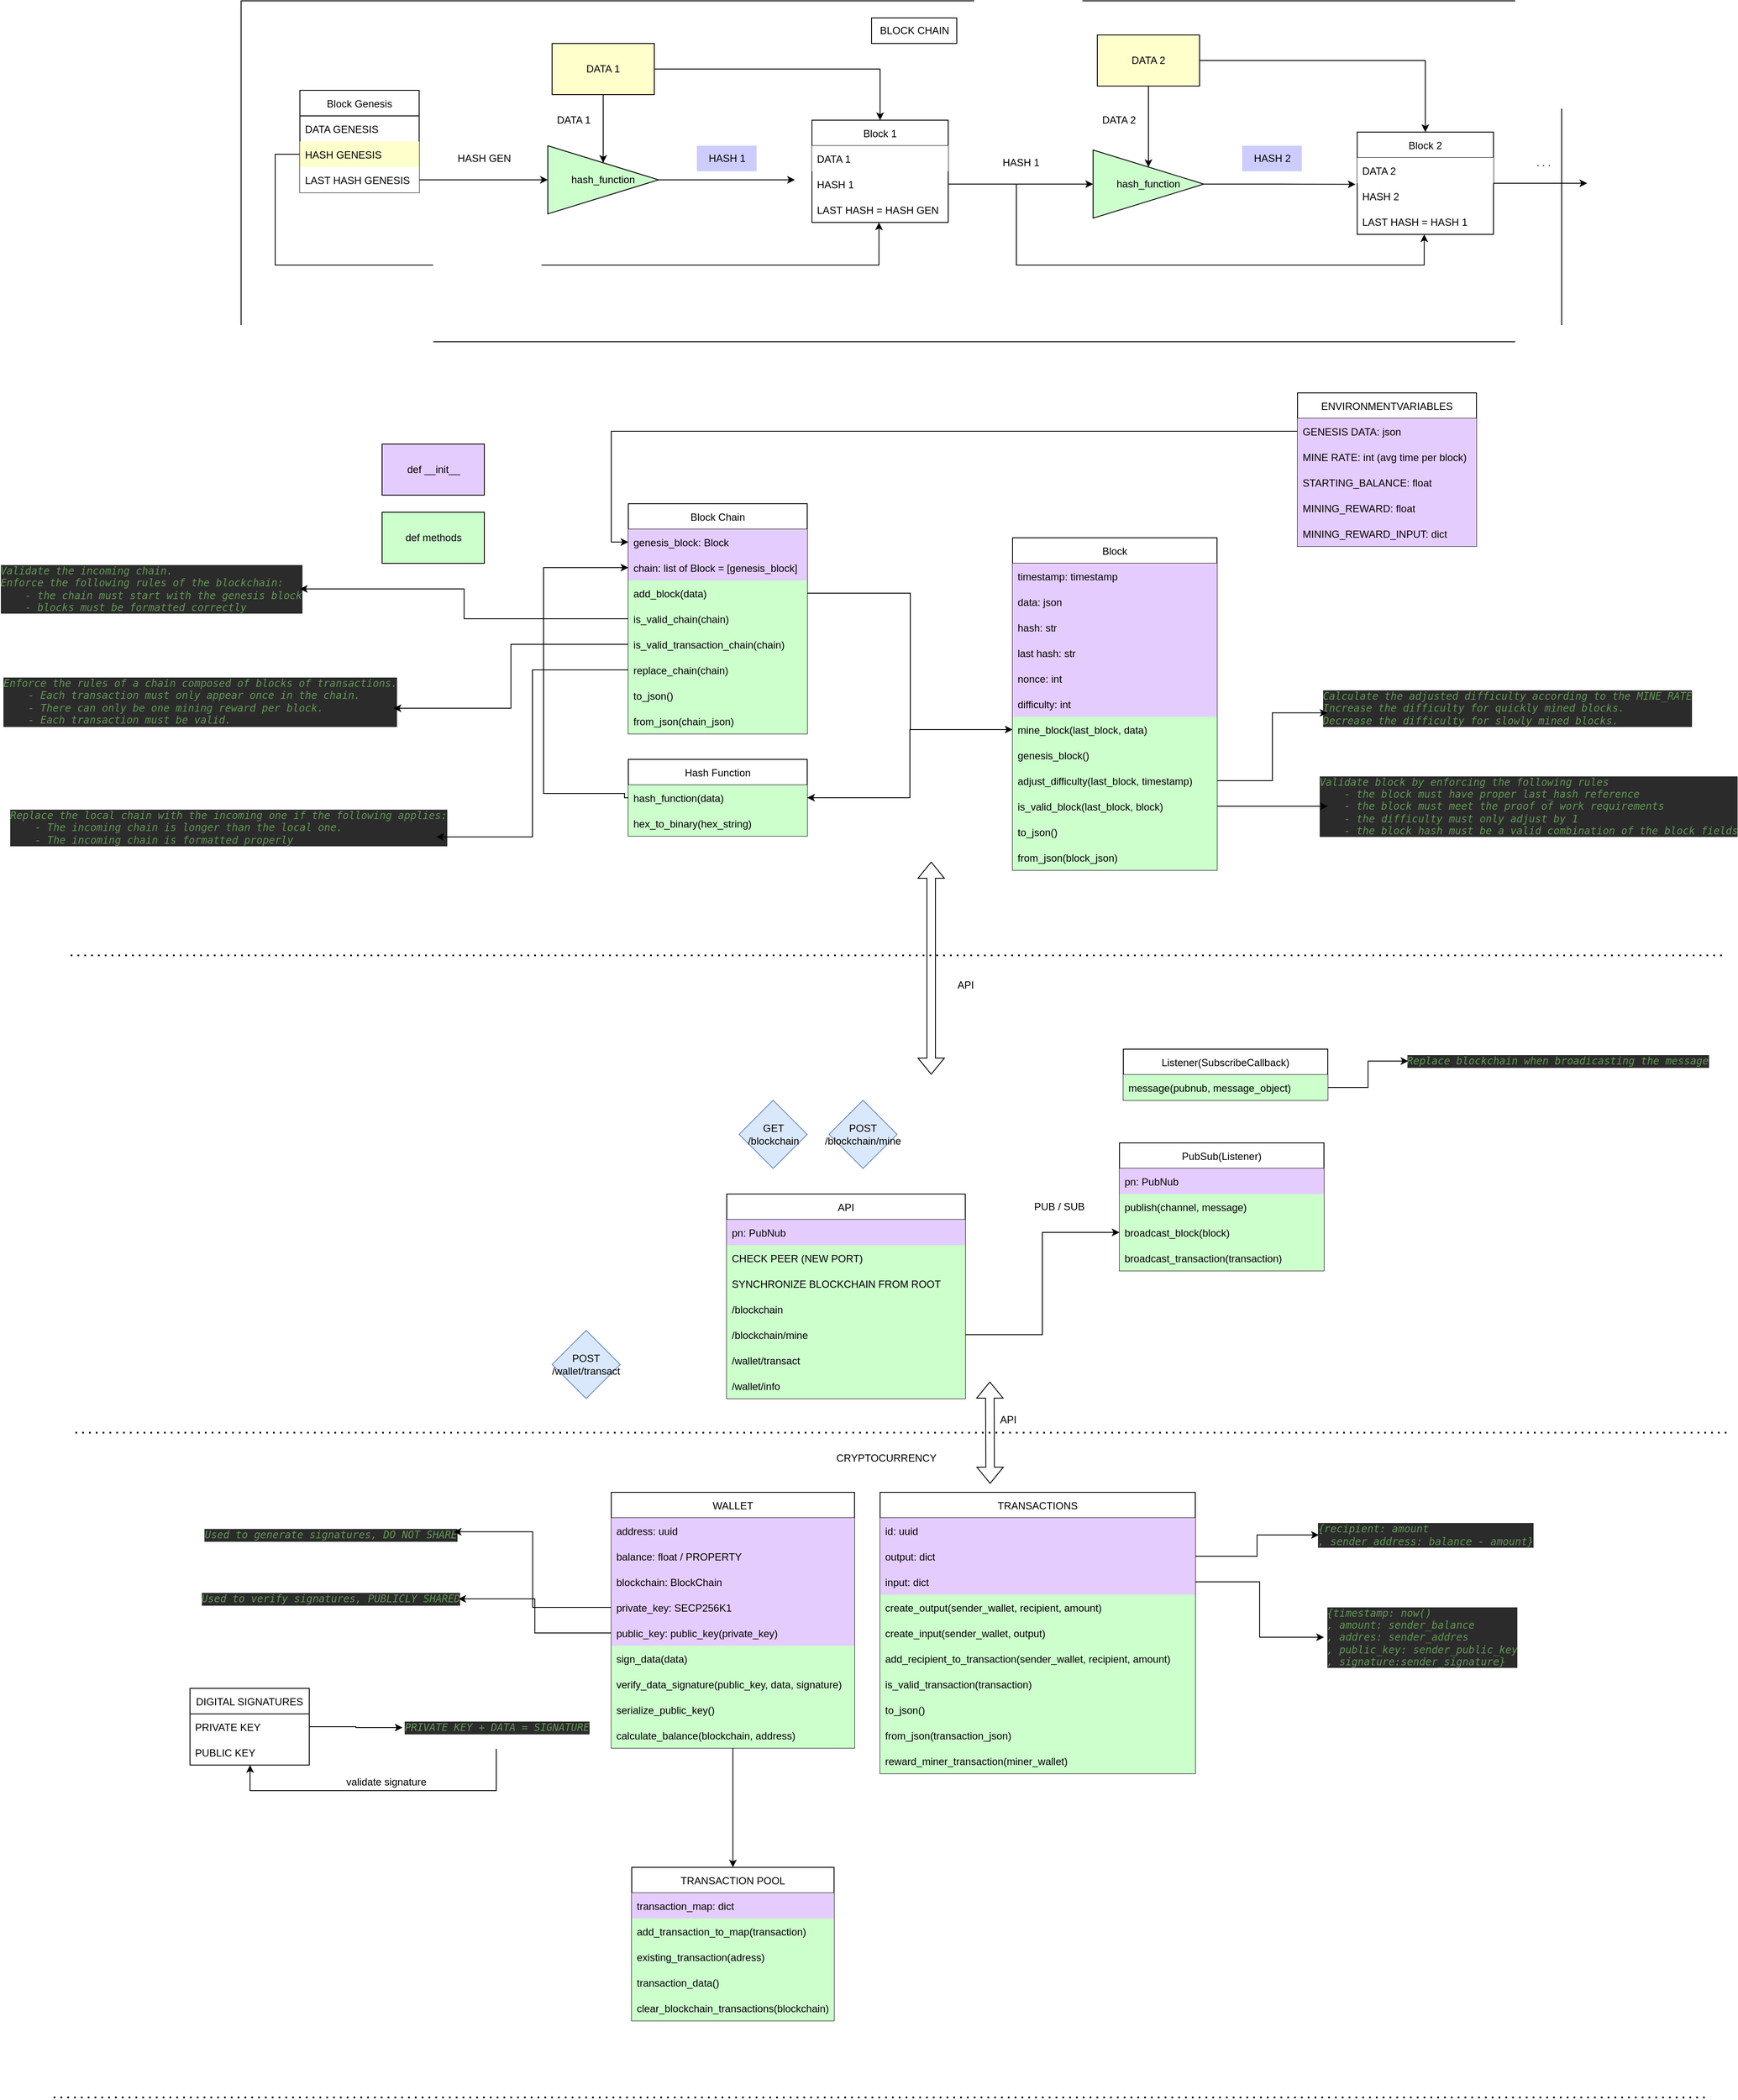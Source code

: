 <mxfile version="20.5.1" type="device"><diagram id="U3cyOt8Fa0QJPt4piOGd" name="Block Chain"><mxGraphModel dx="2770" dy="2363" grid="1" gridSize="10" guides="1" tooltips="1" connect="1" arrows="1" fold="1" page="1" pageScale="1" pageWidth="827" pageHeight="1169" math="0" shadow="0"><root><mxCell id="0"/><mxCell id="1" parent="0"/><mxCell id="S0iuBCQZtccmMYgmkIom-57" value="" style="rounded=0;whiteSpace=wrap;html=1;fillColor=#FFFFFF;" parent="1" vertex="1"><mxGeometry x="-30" y="-20" width="1550" height="400" as="geometry"/></mxCell><mxCell id="S0iuBCQZtccmMYgmkIom-2" value="Block Genesis" style="swimlane;fontStyle=0;childLayout=stackLayout;horizontal=1;startSize=30;horizontalStack=0;resizeParent=1;resizeParentMax=0;resizeLast=0;collapsible=1;marginBottom=0;" parent="1" vertex="1"><mxGeometry x="39" y="85" width="140" height="120" as="geometry"/></mxCell><mxCell id="S0iuBCQZtccmMYgmkIom-3" value="DATA GENESIS" style="text;strokeColor=none;fillColor=none;align=left;verticalAlign=middle;spacingLeft=4;spacingRight=4;overflow=hidden;points=[[0,0.5],[1,0.5]];portConstraint=eastwest;rotatable=0;" parent="S0iuBCQZtccmMYgmkIom-2" vertex="1"><mxGeometry y="30" width="140" height="30" as="geometry"/></mxCell><mxCell id="S0iuBCQZtccmMYgmkIom-4" value="HASH GENESIS" style="text;strokeColor=none;fillColor=#FFFFCC;align=left;verticalAlign=middle;spacingLeft=4;spacingRight=4;overflow=hidden;points=[[0,0.5],[1,0.5]];portConstraint=eastwest;rotatable=0;" parent="S0iuBCQZtccmMYgmkIom-2" vertex="1"><mxGeometry y="60" width="140" height="30" as="geometry"/></mxCell><mxCell id="S0iuBCQZtccmMYgmkIom-5" value="LAST HASH GENESIS" style="text;strokeColor=none;fillColor=#FFFFFF;align=left;verticalAlign=middle;spacingLeft=4;spacingRight=4;overflow=hidden;points=[[0,0.5],[1,0.5]];portConstraint=eastwest;rotatable=0;" parent="S0iuBCQZtccmMYgmkIom-2" vertex="1"><mxGeometry y="90" width="140" height="30" as="geometry"/></mxCell><mxCell id="S0iuBCQZtccmMYgmkIom-34" style="edgeStyle=orthogonalEdgeStyle;rounded=0;orthogonalLoop=1;jettySize=auto;html=1;" parent="1" source="S0iuBCQZtccmMYgmkIom-7" edge="1"><mxGeometry relative="1" as="geometry"><mxPoint x="620" y="190" as="targetPoint"/></mxGeometry></mxCell><mxCell id="S0iuBCQZtccmMYgmkIom-7" value="hash_function" style="triangle;whiteSpace=wrap;html=1;fillColor=#CCFFCC;" parent="1" vertex="1"><mxGeometry x="330" y="150" width="130" height="80" as="geometry"/></mxCell><mxCell id="S0iuBCQZtccmMYgmkIom-18" value="Block 1" style="swimlane;fontStyle=0;childLayout=stackLayout;horizontal=1;startSize=30;horizontalStack=0;resizeParent=1;resizeParentMax=0;resizeLast=0;collapsible=1;marginBottom=0;" parent="1" vertex="1"><mxGeometry x="640" y="120" width="160" height="120" as="geometry"/></mxCell><mxCell id="S0iuBCQZtccmMYgmkIom-19" value="DATA 1" style="text;strokeColor=none;fillColor=#FFFFFF;align=left;verticalAlign=middle;spacingLeft=4;spacingRight=4;overflow=hidden;points=[[0,0.5],[1,0.5]];portConstraint=eastwest;rotatable=0;" parent="S0iuBCQZtccmMYgmkIom-18" vertex="1"><mxGeometry y="30" width="160" height="30" as="geometry"/></mxCell><mxCell id="S0iuBCQZtccmMYgmkIom-20" value="HASH 1" style="text;strokeColor=none;fillColor=none;align=left;verticalAlign=middle;spacingLeft=4;spacingRight=4;overflow=hidden;points=[[0,0.5],[1,0.5]];portConstraint=eastwest;rotatable=0;" parent="S0iuBCQZtccmMYgmkIom-18" vertex="1"><mxGeometry y="60" width="160" height="30" as="geometry"/></mxCell><mxCell id="S0iuBCQZtccmMYgmkIom-21" value="LAST HASH = HASH GEN" style="text;strokeColor=none;fillColor=none;align=left;verticalAlign=middle;spacingLeft=4;spacingRight=4;overflow=hidden;points=[[0,0.5],[1,0.5]];portConstraint=eastwest;rotatable=0;" parent="S0iuBCQZtccmMYgmkIom-18" vertex="1"><mxGeometry y="90" width="160" height="30" as="geometry"/></mxCell><mxCell id="S0iuBCQZtccmMYgmkIom-28" style="edgeStyle=orthogonalEdgeStyle;rounded=0;orthogonalLoop=1;jettySize=auto;html=1;entryX=0;entryY=0.5;entryDx=0;entryDy=0;" parent="1" source="S0iuBCQZtccmMYgmkIom-5" target="S0iuBCQZtccmMYgmkIom-7" edge="1"><mxGeometry relative="1" as="geometry"/></mxCell><mxCell id="S0iuBCQZtccmMYgmkIom-32" style="edgeStyle=orthogonalEdgeStyle;rounded=0;orthogonalLoop=1;jettySize=auto;html=1;" parent="1" source="S0iuBCQZtccmMYgmkIom-31" target="S0iuBCQZtccmMYgmkIom-7" edge="1"><mxGeometry relative="1" as="geometry"/></mxCell><mxCell id="S0iuBCQZtccmMYgmkIom-36" style="edgeStyle=orthogonalEdgeStyle;rounded=0;orthogonalLoop=1;jettySize=auto;html=1;entryX=0.5;entryY=0;entryDx=0;entryDy=0;" parent="1" source="S0iuBCQZtccmMYgmkIom-31" target="S0iuBCQZtccmMYgmkIom-18" edge="1"><mxGeometry relative="1" as="geometry"/></mxCell><mxCell id="S0iuBCQZtccmMYgmkIom-31" value="DATA 1" style="rounded=0;whiteSpace=wrap;html=1;fillColor=#FFFFCC;" parent="1" vertex="1"><mxGeometry x="335" y="30" width="120" height="60" as="geometry"/></mxCell><mxCell id="S0iuBCQZtccmMYgmkIom-35" value="HASH 1" style="text;html=1;align=center;verticalAlign=middle;resizable=0;points=[];autosize=1;strokeColor=none;fillColor=#CCCCFF;" parent="1" vertex="1"><mxGeometry x="505" y="150" width="70" height="30" as="geometry"/></mxCell><mxCell id="S0iuBCQZtccmMYgmkIom-37" style="edgeStyle=orthogonalEdgeStyle;rounded=0;orthogonalLoop=1;jettySize=auto;html=1;entryX=0.492;entryY=1;entryDx=0;entryDy=0;entryPerimeter=0;exitX=0;exitY=0.5;exitDx=0;exitDy=0;" parent="1" source="S0iuBCQZtccmMYgmkIom-4" target="S0iuBCQZtccmMYgmkIom-21" edge="1"><mxGeometry relative="1" as="geometry"><mxPoint x="100" y="210" as="sourcePoint"/><Array as="points"><mxPoint x="10" y="160"/><mxPoint x="10" y="290"/><mxPoint x="719" y="290"/></Array></mxGeometry></mxCell><mxCell id="S0iuBCQZtccmMYgmkIom-50" style="edgeStyle=orthogonalEdgeStyle;rounded=0;orthogonalLoop=1;jettySize=auto;html=1;entryX=-0.012;entryY=0.044;entryDx=0;entryDy=0;entryPerimeter=0;" parent="1" source="S0iuBCQZtccmMYgmkIom-39" target="S0iuBCQZtccmMYgmkIom-42" edge="1"><mxGeometry relative="1" as="geometry"/></mxCell><mxCell id="S0iuBCQZtccmMYgmkIom-39" value="hash_function" style="triangle;whiteSpace=wrap;html=1;fillColor=#CCFFCC;" parent="1" vertex="1"><mxGeometry x="970" y="155" width="130" height="80" as="geometry"/></mxCell><mxCell id="S0iuBCQZtccmMYgmkIom-60" style="edgeStyle=orthogonalEdgeStyle;rounded=0;orthogonalLoop=1;jettySize=auto;html=1;" parent="1" source="S0iuBCQZtccmMYgmkIom-40" edge="1"><mxGeometry relative="1" as="geometry"><mxPoint x="1550" y="194" as="targetPoint"/></mxGeometry></mxCell><mxCell id="S0iuBCQZtccmMYgmkIom-40" value="Block 2" style="swimlane;fontStyle=0;childLayout=stackLayout;horizontal=1;startSize=30;horizontalStack=0;resizeParent=1;resizeParentMax=0;resizeLast=0;collapsible=1;marginBottom=0;" parent="1" vertex="1"><mxGeometry x="1280" y="134" width="160" height="120" as="geometry"/></mxCell><mxCell id="S0iuBCQZtccmMYgmkIom-41" value="DATA 2" style="text;strokeColor=none;fillColor=#FFFFFF;align=left;verticalAlign=middle;spacingLeft=4;spacingRight=4;overflow=hidden;points=[[0,0.5],[1,0.5]];portConstraint=eastwest;rotatable=0;" parent="S0iuBCQZtccmMYgmkIom-40" vertex="1"><mxGeometry y="30" width="160" height="30" as="geometry"/></mxCell><mxCell id="S0iuBCQZtccmMYgmkIom-42" value="HASH 2" style="text;strokeColor=none;fillColor=none;align=left;verticalAlign=middle;spacingLeft=4;spacingRight=4;overflow=hidden;points=[[0,0.5],[1,0.5]];portConstraint=eastwest;rotatable=0;" parent="S0iuBCQZtccmMYgmkIom-40" vertex="1"><mxGeometry y="60" width="160" height="30" as="geometry"/></mxCell><mxCell id="S0iuBCQZtccmMYgmkIom-43" value="LAST HASH = HASH 1" style="text;strokeColor=none;fillColor=none;align=left;verticalAlign=middle;spacingLeft=4;spacingRight=4;overflow=hidden;points=[[0,0.5],[1,0.5]];portConstraint=eastwest;rotatable=0;" parent="S0iuBCQZtccmMYgmkIom-40" vertex="1"><mxGeometry y="90" width="160" height="30" as="geometry"/></mxCell><mxCell id="S0iuBCQZtccmMYgmkIom-44" style="edgeStyle=orthogonalEdgeStyle;rounded=0;orthogonalLoop=1;jettySize=auto;html=1;" parent="1" source="S0iuBCQZtccmMYgmkIom-46" target="S0iuBCQZtccmMYgmkIom-39" edge="1"><mxGeometry relative="1" as="geometry"/></mxCell><mxCell id="S0iuBCQZtccmMYgmkIom-45" style="edgeStyle=orthogonalEdgeStyle;rounded=0;orthogonalLoop=1;jettySize=auto;html=1;entryX=0.5;entryY=0;entryDx=0;entryDy=0;" parent="1" source="S0iuBCQZtccmMYgmkIom-46" target="S0iuBCQZtccmMYgmkIom-40" edge="1"><mxGeometry relative="1" as="geometry"/></mxCell><mxCell id="S0iuBCQZtccmMYgmkIom-46" value="DATA 2" style="rounded=0;whiteSpace=wrap;html=1;fillColor=#FFFFCC;" parent="1" vertex="1"><mxGeometry x="975" y="20" width="120" height="60" as="geometry"/></mxCell><mxCell id="S0iuBCQZtccmMYgmkIom-47" value="HASH 2" style="text;html=1;align=center;verticalAlign=middle;resizable=0;points=[];autosize=1;strokeColor=none;fillColor=#CCCCFF;" parent="1" vertex="1"><mxGeometry x="1145" y="150" width="70" height="30" as="geometry"/></mxCell><mxCell id="S0iuBCQZtccmMYgmkIom-48" style="edgeStyle=orthogonalEdgeStyle;rounded=0;orthogonalLoop=1;jettySize=auto;html=1;entryX=0;entryY=0.5;entryDx=0;entryDy=0;" parent="1" source="S0iuBCQZtccmMYgmkIom-20" target="S0iuBCQZtccmMYgmkIom-39" edge="1"><mxGeometry relative="1" as="geometry"/></mxCell><mxCell id="S0iuBCQZtccmMYgmkIom-49" style="edgeStyle=orthogonalEdgeStyle;rounded=0;orthogonalLoop=1;jettySize=auto;html=1;entryX=0.492;entryY=1;entryDx=0;entryDy=0;entryPerimeter=0;exitX=1;exitY=0.5;exitDx=0;exitDy=0;" parent="1" source="S0iuBCQZtccmMYgmkIom-20" target="S0iuBCQZtccmMYgmkIom-43" edge="1"><mxGeometry relative="1" as="geometry"><Array as="points"><mxPoint x="880" y="195"/><mxPoint x="880" y="290"/><mxPoint x="1359" y="290"/></Array></mxGeometry></mxCell><mxCell id="S0iuBCQZtccmMYgmkIom-51" value="HASH GEN" style="text;html=1;align=center;verticalAlign=middle;resizable=0;points=[];autosize=1;strokeColor=none;fillColor=none;" parent="1" vertex="1"><mxGeometry x="210" y="150" width="90" height="30" as="geometry"/></mxCell><mxCell id="S0iuBCQZtccmMYgmkIom-53" value="DATA 1" style="text;html=1;align=center;verticalAlign=middle;resizable=0;points=[];autosize=1;strokeColor=none;fillColor=none;" parent="1" vertex="1"><mxGeometry x="330" y="105" width="60" height="30" as="geometry"/></mxCell><mxCell id="S0iuBCQZtccmMYgmkIom-54" value="HASH 1" style="text;html=1;align=center;verticalAlign=middle;resizable=0;points=[];autosize=1;strokeColor=none;fillColor=none;" parent="1" vertex="1"><mxGeometry x="850" y="155" width="70" height="30" as="geometry"/></mxCell><mxCell id="S0iuBCQZtccmMYgmkIom-56" value="DATA 2" style="text;html=1;align=center;verticalAlign=middle;resizable=0;points=[];autosize=1;strokeColor=none;fillColor=none;" parent="1" vertex="1"><mxGeometry x="970" y="105" width="60" height="30" as="geometry"/></mxCell><mxCell id="S0iuBCQZtccmMYgmkIom-58" value="BLOCK CHAIN" style="text;html=1;align=center;verticalAlign=middle;resizable=0;points=[];autosize=1;strokeColor=#000000;fillColor=#FFFFFF;" parent="1" vertex="1"><mxGeometry x="710" width="100" height="30" as="geometry"/></mxCell><mxCell id="S0iuBCQZtccmMYgmkIom-61" value=". . .&amp;nbsp;" style="text;html=1;align=center;verticalAlign=middle;resizable=0;points=[];autosize=1;strokeColor=none;fillColor=none;" parent="1" vertex="1"><mxGeometry x="1480" y="155" width="40" height="30" as="geometry"/></mxCell><mxCell id="SBs2rwgvlgowxFaSyeyM-1" value="Block Chain" style="swimlane;fontStyle=0;childLayout=stackLayout;horizontal=1;startSize=30;horizontalStack=0;resizeParent=1;resizeParentMax=0;resizeLast=0;collapsible=1;marginBottom=0;" parent="1" vertex="1"><mxGeometry x="424.5" y="570" width="210" height="270" as="geometry"/></mxCell><mxCell id="SBs2rwgvlgowxFaSyeyM-11" value="genesis_block: Block" style="text;strokeColor=none;fillColor=#E5CCFF;align=left;verticalAlign=middle;spacingLeft=4;spacingRight=4;overflow=hidden;points=[[0,0.5],[1,0.5]];portConstraint=eastwest;rotatable=0;" parent="SBs2rwgvlgowxFaSyeyM-1" vertex="1"><mxGeometry y="30" width="210" height="30" as="geometry"/></mxCell><mxCell id="SBs2rwgvlgowxFaSyeyM-10" value="chain: list of Block = [genesis_block]" style="text;strokeColor=none;fillColor=#E5CCFF;align=left;verticalAlign=middle;spacingLeft=4;spacingRight=4;overflow=hidden;points=[[0,0.5],[1,0.5]];portConstraint=eastwest;rotatable=0;" parent="SBs2rwgvlgowxFaSyeyM-1" vertex="1"><mxGeometry y="60" width="210" height="30" as="geometry"/></mxCell><mxCell id="SBs2rwgvlgowxFaSyeyM-2" value="add_block(data)" style="text;strokeColor=none;fillColor=#CCFFCC;align=left;verticalAlign=middle;spacingLeft=4;spacingRight=4;overflow=hidden;points=[[0,0.5],[1,0.5]];portConstraint=eastwest;rotatable=0;" parent="SBs2rwgvlgowxFaSyeyM-1" vertex="1"><mxGeometry y="90" width="210" height="30" as="geometry"/></mxCell><mxCell id="0Hd5g-hBfzARkXVXqRn9-2" value="is_valid_chain(chain)" style="text;strokeColor=none;fillColor=#CCFFCC;align=left;verticalAlign=middle;spacingLeft=4;spacingRight=4;overflow=hidden;points=[[0,0.5],[1,0.5]];portConstraint=eastwest;rotatable=0;" parent="SBs2rwgvlgowxFaSyeyM-1" vertex="1"><mxGeometry y="120" width="210" height="30" as="geometry"/></mxCell><mxCell id="gARywuvUneg722CIHDcM-8" value="is_valid_transaction_chain(chain)" style="text;strokeColor=none;fillColor=#CCFFCC;align=left;verticalAlign=middle;spacingLeft=4;spacingRight=4;overflow=hidden;points=[[0,0.5],[1,0.5]];portConstraint=eastwest;rotatable=0;" parent="SBs2rwgvlgowxFaSyeyM-1" vertex="1"><mxGeometry y="150" width="210" height="30" as="geometry"/></mxCell><mxCell id="iqRxOZynv3pO0IiOdOGr-5" value="replace_chain(chain)" style="text;strokeColor=none;fillColor=#CCFFCC;align=left;verticalAlign=middle;spacingLeft=4;spacingRight=4;overflow=hidden;points=[[0,0.5],[1,0.5]];portConstraint=eastwest;rotatable=0;" parent="SBs2rwgvlgowxFaSyeyM-1" vertex="1"><mxGeometry y="180" width="210" height="30" as="geometry"/></mxCell><mxCell id="0Hd5g-hBfzARkXVXqRn9-3" value="to_json()" style="text;strokeColor=none;fillColor=#CCFFCC;align=left;verticalAlign=middle;spacingLeft=4;spacingRight=4;overflow=hidden;points=[[0,0.5],[1,0.5]];portConstraint=eastwest;rotatable=0;" parent="SBs2rwgvlgowxFaSyeyM-1" vertex="1"><mxGeometry y="210" width="210" height="30" as="geometry"/></mxCell><mxCell id="iqRxOZynv3pO0IiOdOGr-6" value="from_json(chain_json)" style="text;strokeColor=none;fillColor=#CCFFCC;align=left;verticalAlign=middle;spacingLeft=4;spacingRight=4;overflow=hidden;points=[[0,0.5],[1,0.5]];portConstraint=eastwest;rotatable=0;" parent="SBs2rwgvlgowxFaSyeyM-1" vertex="1"><mxGeometry y="240" width="210" height="30" as="geometry"/></mxCell><mxCell id="SBs2rwgvlgowxFaSyeyM-5" value="Block" style="swimlane;fontStyle=0;childLayout=stackLayout;horizontal=1;startSize=30;horizontalStack=0;resizeParent=1;resizeParentMax=0;resizeLast=0;collapsible=1;marginBottom=0;" parent="1" vertex="1"><mxGeometry x="875.5" y="610" width="240" height="390" as="geometry"/></mxCell><mxCell id="SBs2rwgvlgowxFaSyeyM-9" value="timestamp: timestamp" style="text;strokeColor=none;fillColor=#E5CCFF;align=left;verticalAlign=middle;spacingLeft=4;spacingRight=4;overflow=hidden;points=[[0,0.5],[1,0.5]];portConstraint=eastwest;rotatable=0;" parent="SBs2rwgvlgowxFaSyeyM-5" vertex="1"><mxGeometry y="30" width="240" height="30" as="geometry"/></mxCell><mxCell id="SBs2rwgvlgowxFaSyeyM-6" value="data: json" style="text;strokeColor=none;fillColor=#E5CCFF;align=left;verticalAlign=middle;spacingLeft=4;spacingRight=4;overflow=hidden;points=[[0,0.5],[1,0.5]];portConstraint=eastwest;rotatable=0;" parent="SBs2rwgvlgowxFaSyeyM-5" vertex="1"><mxGeometry y="60" width="240" height="30" as="geometry"/></mxCell><mxCell id="SBs2rwgvlgowxFaSyeyM-8" value="hash: str" style="text;strokeColor=none;fillColor=#E5CCFF;align=left;verticalAlign=middle;spacingLeft=4;spacingRight=4;overflow=hidden;points=[[0,0.5],[1,0.5]];portConstraint=eastwest;rotatable=0;" parent="SBs2rwgvlgowxFaSyeyM-5" vertex="1"><mxGeometry y="90" width="240" height="30" as="geometry"/></mxCell><mxCell id="L_19C-RElqXyK7_kQhwY-1" value="last hash: str" style="text;strokeColor=none;fillColor=#E5CCFF;align=left;verticalAlign=middle;spacingLeft=4;spacingRight=4;overflow=hidden;points=[[0,0.5],[1,0.5]];portConstraint=eastwest;rotatable=0;" parent="SBs2rwgvlgowxFaSyeyM-5" vertex="1"><mxGeometry y="120" width="240" height="30" as="geometry"/></mxCell><mxCell id="OrKlxkdOvAbq2zqDSfoG-1" value="nonce: int" style="text;strokeColor=none;fillColor=#E5CCFF;align=left;verticalAlign=middle;spacingLeft=4;spacingRight=4;overflow=hidden;points=[[0,0.5],[1,0.5]];portConstraint=eastwest;rotatable=0;" parent="SBs2rwgvlgowxFaSyeyM-5" vertex="1"><mxGeometry y="150" width="240" height="30" as="geometry"/></mxCell><mxCell id="OrKlxkdOvAbq2zqDSfoG-2" value="difficulty: int" style="text;strokeColor=none;fillColor=#E5CCFF;align=left;verticalAlign=middle;spacingLeft=4;spacingRight=4;overflow=hidden;points=[[0,0.5],[1,0.5]];portConstraint=eastwest;rotatable=0;" parent="SBs2rwgvlgowxFaSyeyM-5" vertex="1"><mxGeometry y="180" width="240" height="30" as="geometry"/></mxCell><mxCell id="L_19C-RElqXyK7_kQhwY-2" value="mine_block(last_block, data)" style="text;strokeColor=none;fillColor=#CCFFCC;align=left;verticalAlign=middle;spacingLeft=4;spacingRight=4;overflow=hidden;points=[[0,0.5],[1,0.5]];portConstraint=eastwest;rotatable=0;" parent="SBs2rwgvlgowxFaSyeyM-5" vertex="1"><mxGeometry y="210" width="240" height="30" as="geometry"/></mxCell><mxCell id="L_19C-RElqXyK7_kQhwY-3" value="genesis_block()" style="text;strokeColor=none;fillColor=#CCFFCC;align=left;verticalAlign=middle;spacingLeft=4;spacingRight=4;overflow=hidden;points=[[0,0.5],[1,0.5]];portConstraint=eastwest;rotatable=0;" parent="SBs2rwgvlgowxFaSyeyM-5" vertex="1"><mxGeometry y="240" width="240" height="30" as="geometry"/></mxCell><mxCell id="0Hd5g-hBfzARkXVXqRn9-1" value="adjust_difficulty(last_block, timestamp)" style="text;strokeColor=none;fillColor=#CCFFCC;align=left;verticalAlign=middle;spacingLeft=4;spacingRight=4;overflow=hidden;points=[[0,0.5],[1,0.5]];portConstraint=eastwest;rotatable=0;" parent="SBs2rwgvlgowxFaSyeyM-5" vertex="1"><mxGeometry y="270" width="240" height="30" as="geometry"/></mxCell><mxCell id="OrKlxkdOvAbq2zqDSfoG-4" value="is_valid_block(last_block, block)" style="text;strokeColor=none;fillColor=#CCFFCC;align=left;verticalAlign=middle;spacingLeft=4;spacingRight=4;overflow=hidden;points=[[0,0.5],[1,0.5]];portConstraint=eastwest;rotatable=0;" parent="SBs2rwgvlgowxFaSyeyM-5" vertex="1"><mxGeometry y="300" width="240" height="30" as="geometry"/></mxCell><mxCell id="iqRxOZynv3pO0IiOdOGr-4" value="to_json()" style="text;strokeColor=none;fillColor=#CCFFCC;align=left;verticalAlign=middle;spacingLeft=4;spacingRight=4;overflow=hidden;points=[[0,0.5],[1,0.5]];portConstraint=eastwest;rotatable=0;" parent="SBs2rwgvlgowxFaSyeyM-5" vertex="1"><mxGeometry y="330" width="240" height="30" as="geometry"/></mxCell><mxCell id="iqRxOZynv3pO0IiOdOGr-3" value="from_json(block_json)" style="text;strokeColor=none;fillColor=#CCFFCC;align=left;verticalAlign=middle;spacingLeft=4;spacingRight=4;overflow=hidden;points=[[0,0.5],[1,0.5]];portConstraint=eastwest;rotatable=0;" parent="SBs2rwgvlgowxFaSyeyM-5" vertex="1"><mxGeometry y="360" width="240" height="30" as="geometry"/></mxCell><mxCell id="SBs2rwgvlgowxFaSyeyM-12" value="def __init__" style="rounded=0;whiteSpace=wrap;html=1;fillColor=#E5CCFF;" parent="1" vertex="1"><mxGeometry x="135.5" y="500" width="120" height="60" as="geometry"/></mxCell><mxCell id="SBs2rwgvlgowxFaSyeyM-13" value="def methods" style="rounded=0;whiteSpace=wrap;html=1;fillColor=#CCFFCC;" parent="1" vertex="1"><mxGeometry x="135.5" y="580" width="120" height="60" as="geometry"/></mxCell><mxCell id="L_19C-RElqXyK7_kQhwY-5" value="Hash Function" style="swimlane;fontStyle=0;childLayout=stackLayout;horizontal=1;startSize=30;horizontalStack=0;resizeParent=1;resizeParentMax=0;resizeLast=0;collapsible=1;marginBottom=0;" parent="1" vertex="1"><mxGeometry x="424.5" y="870" width="210" height="90" as="geometry"/></mxCell><mxCell id="OrKlxkdOvAbq2zqDSfoG-5" value="hash_function(data)" style="text;strokeColor=none;fillColor=#CCFFCC;align=left;verticalAlign=middle;spacingLeft=4;spacingRight=4;overflow=hidden;points=[[0,0.5],[1,0.5]];portConstraint=eastwest;rotatable=0;" parent="L_19C-RElqXyK7_kQhwY-5" vertex="1"><mxGeometry y="30" width="210" height="30" as="geometry"/></mxCell><mxCell id="L_19C-RElqXyK7_kQhwY-8" value="hex_to_binary(hex_string)" style="text;strokeColor=none;fillColor=#CCFFCC;align=left;verticalAlign=middle;spacingLeft=4;spacingRight=4;overflow=hidden;points=[[0,0.5],[1,0.5]];portConstraint=eastwest;rotatable=0;" parent="L_19C-RElqXyK7_kQhwY-5" vertex="1"><mxGeometry y="60" width="210" height="30" as="geometry"/></mxCell><mxCell id="L_19C-RElqXyK7_kQhwY-11" style="edgeStyle=orthogonalEdgeStyle;rounded=0;orthogonalLoop=1;jettySize=auto;html=1;entryX=0;entryY=0.5;entryDx=0;entryDy=0;" parent="1" source="SBs2rwgvlgowxFaSyeyM-2" target="L_19C-RElqXyK7_kQhwY-2" edge="1"><mxGeometry relative="1" as="geometry"><Array as="points"><mxPoint x="755.5" y="675"/><mxPoint x="755.5" y="835"/></Array></mxGeometry></mxCell><mxCell id="L_19C-RElqXyK7_kQhwY-13" value="ENVIRONMENTVARIABLES" style="swimlane;fontStyle=0;childLayout=stackLayout;horizontal=1;startSize=30;horizontalStack=0;resizeParent=1;resizeParentMax=0;resizeLast=0;collapsible=1;marginBottom=0;" parent="1" vertex="1"><mxGeometry x="1210" y="440" width="210" height="180" as="geometry"/></mxCell><mxCell id="L_19C-RElqXyK7_kQhwY-15" value="GENESIS DATA: json" style="text;strokeColor=none;fillColor=#E5CCFF;align=left;verticalAlign=middle;spacingLeft=4;spacingRight=4;overflow=hidden;points=[[0,0.5],[1,0.5]];portConstraint=eastwest;rotatable=0;" parent="L_19C-RElqXyK7_kQhwY-13" vertex="1"><mxGeometry y="30" width="210" height="30" as="geometry"/></mxCell><mxCell id="gARywuvUneg722CIHDcM-4" value="MINE RATE: int (avg time per block)" style="text;strokeColor=none;fillColor=#E5CCFF;align=left;verticalAlign=middle;spacingLeft=4;spacingRight=4;overflow=hidden;points=[[0,0.5],[1,0.5]];portConstraint=eastwest;rotatable=0;" parent="L_19C-RElqXyK7_kQhwY-13" vertex="1"><mxGeometry y="60" width="210" height="30" as="geometry"/></mxCell><mxCell id="OrKlxkdOvAbq2zqDSfoG-3" value="STARTING_BALANCE: float" style="text;strokeColor=none;fillColor=#E5CCFF;align=left;verticalAlign=middle;spacingLeft=4;spacingRight=4;overflow=hidden;points=[[0,0.5],[1,0.5]];portConstraint=eastwest;rotatable=0;" parent="L_19C-RElqXyK7_kQhwY-13" vertex="1"><mxGeometry y="90" width="210" height="30" as="geometry"/></mxCell><mxCell id="gARywuvUneg722CIHDcM-5" value="MINING_REWARD: float" style="text;strokeColor=none;fillColor=#E5CCFF;align=left;verticalAlign=middle;spacingLeft=4;spacingRight=4;overflow=hidden;points=[[0,0.5],[1,0.5]];portConstraint=eastwest;rotatable=0;" parent="L_19C-RElqXyK7_kQhwY-13" vertex="1"><mxGeometry y="120" width="210" height="30" as="geometry"/></mxCell><mxCell id="gARywuvUneg722CIHDcM-6" value="MINING_REWARD_INPUT: dict" style="text;strokeColor=none;fillColor=#E5CCFF;align=left;verticalAlign=middle;spacingLeft=4;spacingRight=4;overflow=hidden;points=[[0,0.5],[1,0.5]];portConstraint=eastwest;rotatable=0;" parent="L_19C-RElqXyK7_kQhwY-13" vertex="1"><mxGeometry y="150" width="210" height="30" as="geometry"/></mxCell><mxCell id="L_19C-RElqXyK7_kQhwY-16" style="edgeStyle=orthogonalEdgeStyle;rounded=0;orthogonalLoop=1;jettySize=auto;html=1;entryX=0;entryY=0.5;entryDx=0;entryDy=0;" parent="1" source="L_19C-RElqXyK7_kQhwY-15" target="SBs2rwgvlgowxFaSyeyM-11" edge="1"><mxGeometry relative="1" as="geometry"/></mxCell><mxCell id="OrKlxkdOvAbq2zqDSfoG-6" style="edgeStyle=orthogonalEdgeStyle;rounded=0;orthogonalLoop=1;jettySize=auto;html=1;" parent="1" source="OrKlxkdOvAbq2zqDSfoG-5" target="SBs2rwgvlgowxFaSyeyM-10" edge="1"><mxGeometry relative="1" as="geometry"><Array as="points"><mxPoint x="420" y="915"/><mxPoint x="420" y="910"/><mxPoint x="325" y="910"/><mxPoint x="325" y="645"/></Array></mxGeometry></mxCell><mxCell id="OrKlxkdOvAbq2zqDSfoG-7" style="edgeStyle=orthogonalEdgeStyle;rounded=0;orthogonalLoop=1;jettySize=auto;html=1;" parent="1" source="L_19C-RElqXyK7_kQhwY-2" target="OrKlxkdOvAbq2zqDSfoG-5" edge="1"><mxGeometry relative="1" as="geometry"/></mxCell><mxCell id="0Hd5g-hBfzARkXVXqRn9-4" value="&lt;pre style=&quot;background-color:#2b2b2b;color:#a9b7c6;font-family:'JetBrains Mono',monospace;font-size:9,8pt;&quot;&gt;&lt;div style=&quot;text-align: justify;&quot;&gt;&lt;span style=&quot;color: rgb(98, 151, 85); font-style: italic; white-space: nowrap;&quot;&gt;Validate block by enforcing the following rules&lt;/span&gt;&lt;/div&gt;&lt;span style=&quot;color:#629755;font-style:italic;&quot;&gt;&lt;div style=&quot;text-align: justify;&quot;&gt;&lt;span style=&quot;white-space: nowrap;&quot;&gt;&amp;nbsp; &amp;nbsp; - the block must have proper last_hash reference&lt;/span&gt;&lt;/div&gt;&lt;/span&gt;&lt;span style=&quot;color:#629755;font-style:italic;&quot;&gt;&lt;div style=&quot;text-align: justify;&quot;&gt;&lt;span style=&quot;white-space: nowrap;&quot;&gt;&amp;nbsp; &amp;nbsp; - the block must meet the proof of work requirements&lt;/span&gt;&lt;/div&gt;&lt;/span&gt;&lt;span style=&quot;color:#629755;font-style:italic;&quot;&gt;&lt;div style=&quot;text-align: justify;&quot;&gt;&lt;span style=&quot;white-space: nowrap;&quot;&gt;&amp;nbsp; &amp;nbsp; - the difficulty must only adjust by 1&lt;/span&gt;&lt;/div&gt;&lt;/span&gt;&lt;span style=&quot;color:#629755;font-style:italic;&quot;&gt;&lt;div style=&quot;text-align: justify;&quot;&gt;&lt;span style=&quot;white-space: nowrap;&quot;&gt;&amp;nbsp; &amp;nbsp; - the block hash must be a valid combination of the block fields&lt;/span&gt;&lt;/div&gt;&lt;/span&gt;&lt;/pre&gt;" style="text;html=1;align=center;verticalAlign=middle;resizable=0;points=[];autosize=1;strokeColor=none;fillColor=none;" parent="1" vertex="1"><mxGeometry x="1245.5" y="870" width="470" height="110" as="geometry"/></mxCell><mxCell id="0Hd5g-hBfzARkXVXqRn9-5" style="edgeStyle=orthogonalEdgeStyle;rounded=0;orthogonalLoop=1;jettySize=auto;html=1;" parent="1" source="OrKlxkdOvAbq2zqDSfoG-4" target="0Hd5g-hBfzARkXVXqRn9-4" edge="1"><mxGeometry relative="1" as="geometry"/></mxCell><mxCell id="0Hd5g-hBfzARkXVXqRn9-6" value="&lt;pre style=&quot;background-color:#2b2b2b;color:#a9b7c6;font-family:'JetBrains Mono',monospace;font-size:9,8pt;&quot;&gt;&lt;div style=&quot;text-align: justify;&quot;&gt;&lt;span style=&quot;color: rgb(98, 151, 85); font-style: italic; white-space: nowrap;&quot;&gt;Replace the local chain with the incoming one if the following applies:&lt;/span&gt;&lt;/div&gt;&lt;span style=&quot;color:#629755;font-style:italic;&quot;&gt;&lt;div style=&quot;text-align: justify;&quot;&gt;&lt;span style=&quot;white-space: nowrap;&quot;&gt;&amp;nbsp; &amp;nbsp; - The incoming chain is longer than the local one.&lt;/span&gt;&lt;/div&gt;&lt;/span&gt;&lt;span style=&quot;color:#629755;font-style:italic;&quot;&gt;&lt;div style=&quot;text-align: justify;&quot;&gt;&lt;span style=&quot;white-space: nowrap;&quot;&gt;&amp;nbsp; &amp;nbsp; - The incoming chain is formatted properly&lt;/span&gt;&lt;/div&gt;&lt;/span&gt;&lt;/pre&gt;" style="text;html=1;align=center;verticalAlign=middle;resizable=0;points=[];autosize=1;strokeColor=none;fillColor=none;" parent="1" vertex="1"><mxGeometry x="-290.5" y="910" width="490" height="80" as="geometry"/></mxCell><mxCell id="0Hd5g-hBfzARkXVXqRn9-8" value="&lt;pre style=&quot;background-color:#2b2b2b;color:#a9b7c6;font-family:'JetBrains Mono',monospace;font-size:9,8pt;&quot;&gt;&lt;div style=&quot;text-align: justify;&quot;&gt;&lt;span style=&quot;color: rgb(98, 151, 85); font-style: italic; white-space: nowrap;&quot;&gt;Validate the incoming chain.&lt;/span&gt;&lt;/div&gt;&lt;span style=&quot;color:#629755;font-style:italic;&quot;&gt;&lt;div style=&quot;text-align: justify;&quot;&gt;&lt;span style=&quot;white-space: nowrap;&quot;&gt;Enforce the following rules of the blockchain:&lt;/span&gt;&lt;/div&gt;&lt;/span&gt;&lt;span style=&quot;color:#629755;font-style:italic;&quot;&gt;&lt;div style=&quot;text-align: justify;&quot;&gt;&lt;span style=&quot;white-space: nowrap;&quot;&gt;&amp;nbsp; &amp;nbsp; - the chain must start with the genesis block&lt;/span&gt;&lt;/div&gt;&lt;div style=&quot;text-align: justify;&quot;&gt;&lt;span style=&quot;white-space: nowrap;&quot;&gt;&amp;nbsp; &amp;nbsp; - blocks must be formatted correctly&lt;/span&gt;&lt;/div&gt;&lt;/span&gt;&lt;/pre&gt;" style="text;html=1;align=center;verticalAlign=middle;resizable=0;points=[];autosize=1;strokeColor=none;fillColor=none;" parent="1" vertex="1"><mxGeometry x="-311" y="620" width="350" height="100" as="geometry"/></mxCell><mxCell id="0Hd5g-hBfzARkXVXqRn9-10" style="edgeStyle=orthogonalEdgeStyle;rounded=0;orthogonalLoop=1;jettySize=auto;html=1;" parent="1" source="0Hd5g-hBfzARkXVXqRn9-2" target="0Hd5g-hBfzARkXVXqRn9-8" edge="1"><mxGeometry relative="1" as="geometry"/></mxCell><mxCell id="0Hd5g-hBfzARkXVXqRn9-12" value="&lt;pre style=&quot;background-color:#2b2b2b;color:#a9b7c6;font-family:'JetBrains Mono',monospace;font-size:9,8pt;&quot;&gt;&lt;div style=&quot;text-align: justify;&quot;&gt;&lt;span style=&quot;color: rgb(98, 151, 85); font-style: italic; white-space: nowrap;&quot;&gt;Calculate the adjusted difficulty according to the MINE_RATE&lt;/span&gt;&lt;/div&gt;&lt;span style=&quot;color:#629755;font-style:italic;&quot;&gt;&lt;div style=&quot;text-align: justify;&quot;&gt;&lt;span style=&quot;white-space: nowrap;&quot;&gt;Increase the difficulty for quickly mined blocks.&lt;/span&gt;&lt;/div&gt;&lt;/span&gt;&lt;span style=&quot;color:#629755;font-style:italic;&quot;&gt;&lt;div style=&quot;text-align: justify;&quot;&gt;&lt;span style=&quot;white-space: nowrap;&quot;&gt;Decrease the difficulty for slowly mined blocks.&lt;/span&gt;&lt;/div&gt;&lt;/span&gt;&lt;/pre&gt;" style="text;html=1;align=center;verticalAlign=middle;resizable=0;points=[];autosize=1;strokeColor=none;fillColor=none;" parent="1" vertex="1"><mxGeometry x="1245.5" y="770" width="420" height="80" as="geometry"/></mxCell><mxCell id="0Hd5g-hBfzARkXVXqRn9-13" style="edgeStyle=orthogonalEdgeStyle;rounded=0;orthogonalLoop=1;jettySize=auto;html=1;entryX=-0.001;entryY=0.568;entryDx=0;entryDy=0;entryPerimeter=0;" parent="1" source="0Hd5g-hBfzARkXVXqRn9-1" target="0Hd5g-hBfzARkXVXqRn9-12" edge="1"><mxGeometry relative="1" as="geometry"/></mxCell><mxCell id="0Hd5g-hBfzARkXVXqRn9-21" value="" style="shape=flexArrow;endArrow=classic;startArrow=classic;html=1;rounded=0;" parent="1" edge="1"><mxGeometry width="100" height="100" relative="1" as="geometry"><mxPoint x="780" y="1240" as="sourcePoint"/><mxPoint x="780" y="990" as="targetPoint"/></mxGeometry></mxCell><mxCell id="0Hd5g-hBfzARkXVXqRn9-22" value="API" style="text;html=1;align=center;verticalAlign=middle;resizable=0;points=[];autosize=1;strokeColor=none;fillColor=none;" parent="1" vertex="1"><mxGeometry x="800" y="1120" width="40" height="30" as="geometry"/></mxCell><mxCell id="0Hd5g-hBfzARkXVXqRn9-23" value="" style="endArrow=none;dashed=1;html=1;dashPattern=1 3;strokeWidth=2;rounded=0;" parent="1" edge="1"><mxGeometry width="50" height="50" relative="1" as="geometry"><mxPoint x="-230" y="1100" as="sourcePoint"/><mxPoint x="1710" y="1100" as="targetPoint"/></mxGeometry></mxCell><mxCell id="0Hd5g-hBfzARkXVXqRn9-25" value="GET /blockchain" style="rhombus;whiteSpace=wrap;html=1;fillColor=#dae8fc;strokeColor=#6c8ebf;" parent="1" vertex="1"><mxGeometry x="554.5" y="1270" width="80" height="80" as="geometry"/></mxCell><mxCell id="A7P_gpc9WbygrhCj0vxV-1" value="POST&lt;br&gt;/blockchain/mine" style="rhombus;whiteSpace=wrap;html=1;fillColor=#dae8fc;strokeColor=#6c8ebf;" parent="1" vertex="1"><mxGeometry x="660" y="1270" width="80" height="80" as="geometry"/></mxCell><mxCell id="A7P_gpc9WbygrhCj0vxV-3" value="PUB / SUB" style="text;html=1;align=center;verticalAlign=middle;resizable=0;points=[];autosize=1;strokeColor=none;fillColor=none;" parent="1" vertex="1"><mxGeometry x="890" y="1380" width="80" height="30" as="geometry"/></mxCell><mxCell id="1SEjMnalIt4XdKzcY_Ci-5" value="PubSub(Listener)" style="swimlane;fontStyle=0;childLayout=stackLayout;horizontal=1;startSize=30;horizontalStack=0;resizeParent=1;resizeParentMax=0;resizeLast=0;collapsible=1;marginBottom=0;" parent="1" vertex="1"><mxGeometry x="1001" y="1320" width="240" height="150" as="geometry"/></mxCell><mxCell id="1SEjMnalIt4XdKzcY_Ci-11" value="pn: PubNub" style="text;strokeColor=none;fillColor=#E5CCFF;align=left;verticalAlign=middle;spacingLeft=4;spacingRight=4;overflow=hidden;points=[[0,0.5],[1,0.5]];portConstraint=eastwest;rotatable=0;" parent="1SEjMnalIt4XdKzcY_Ci-5" vertex="1"><mxGeometry y="30" width="240" height="30" as="geometry"/></mxCell><mxCell id="1SEjMnalIt4XdKzcY_Ci-12" value="publish(channel, message)" style="text;strokeColor=none;fillColor=#CCFFCC;align=left;verticalAlign=middle;spacingLeft=4;spacingRight=4;overflow=hidden;points=[[0,0.5],[1,0.5]];portConstraint=eastwest;rotatable=0;" parent="1SEjMnalIt4XdKzcY_Ci-5" vertex="1"><mxGeometry y="60" width="240" height="30" as="geometry"/></mxCell><mxCell id="1SEjMnalIt4XdKzcY_Ci-13" value="broadcast_block(block)" style="text;strokeColor=none;fillColor=#CCFFCC;align=left;verticalAlign=middle;spacingLeft=4;spacingRight=4;overflow=hidden;points=[[0,0.5],[1,0.5]];portConstraint=eastwest;rotatable=0;" parent="1SEjMnalIt4XdKzcY_Ci-5" vertex="1"><mxGeometry y="90" width="240" height="30" as="geometry"/></mxCell><mxCell id="iqRxOZynv3pO0IiOdOGr-17" value="broadcast_transaction(transaction)" style="text;strokeColor=none;fillColor=#CCFFCC;align=left;verticalAlign=middle;spacingLeft=4;spacingRight=4;overflow=hidden;points=[[0,0.5],[1,0.5]];portConstraint=eastwest;rotatable=0;" parent="1SEjMnalIt4XdKzcY_Ci-5" vertex="1"><mxGeometry y="120" width="240" height="30" as="geometry"/></mxCell><mxCell id="1SEjMnalIt4XdKzcY_Ci-16" value="Listener(SubscribeCallback)" style="swimlane;fontStyle=0;childLayout=stackLayout;horizontal=1;startSize=30;horizontalStack=0;resizeParent=1;resizeParentMax=0;resizeLast=0;collapsible=1;marginBottom=0;" parent="1" vertex="1"><mxGeometry x="1005.5" y="1210" width="240" height="60" as="geometry"/></mxCell><mxCell id="1SEjMnalIt4XdKzcY_Ci-18" value="message(pubnub, message_object)" style="text;strokeColor=none;fillColor=#CCFFCC;align=left;verticalAlign=middle;spacingLeft=4;spacingRight=4;overflow=hidden;points=[[0,0.5],[1,0.5]];portConstraint=eastwest;rotatable=0;" parent="1SEjMnalIt4XdKzcY_Ci-16" vertex="1"><mxGeometry y="30" width="240" height="30" as="geometry"/></mxCell><mxCell id="1SEjMnalIt4XdKzcY_Ci-22" value="API" style="swimlane;fontStyle=0;childLayout=stackLayout;horizontal=1;startSize=30;horizontalStack=0;resizeParent=1;resizeParentMax=0;resizeLast=0;collapsible=1;marginBottom=0;" parent="1" vertex="1"><mxGeometry x="540" y="1380" width="280" height="240" as="geometry"/></mxCell><mxCell id="1SEjMnalIt4XdKzcY_Ci-23" value="pn: PubNub" style="text;strokeColor=none;fillColor=#E5CCFF;align=left;verticalAlign=middle;spacingLeft=4;spacingRight=4;overflow=hidden;points=[[0,0.5],[1,0.5]];portConstraint=eastwest;rotatable=0;" parent="1SEjMnalIt4XdKzcY_Ci-22" vertex="1"><mxGeometry y="30" width="280" height="30" as="geometry"/></mxCell><mxCell id="1SEjMnalIt4XdKzcY_Ci-31" value="CHECK PEER (NEW PORT)" style="text;strokeColor=none;fillColor=#CCFFCC;align=left;verticalAlign=middle;spacingLeft=4;spacingRight=4;overflow=hidden;points=[[0,0.5],[1,0.5]];portConstraint=eastwest;rotatable=0;" parent="1SEjMnalIt4XdKzcY_Ci-22" vertex="1"><mxGeometry y="60" width="280" height="30" as="geometry"/></mxCell><mxCell id="1SEjMnalIt4XdKzcY_Ci-32" value="SYNCHRONIZE BLOCKCHAIN FROM ROOT" style="text;strokeColor=none;fillColor=#CCFFCC;align=left;verticalAlign=middle;spacingLeft=4;spacingRight=4;overflow=hidden;points=[[0,0.5],[1,0.5]];portConstraint=eastwest;rotatable=0;" parent="1SEjMnalIt4XdKzcY_Ci-22" vertex="1"><mxGeometry y="90" width="280" height="30" as="geometry"/></mxCell><mxCell id="1SEjMnalIt4XdKzcY_Ci-24" value="/blockchain" style="text;strokeColor=none;fillColor=#CCFFCC;align=left;verticalAlign=middle;spacingLeft=4;spacingRight=4;overflow=hidden;points=[[0,0.5],[1,0.5]];portConstraint=eastwest;rotatable=0;" parent="1SEjMnalIt4XdKzcY_Ci-22" vertex="1"><mxGeometry y="120" width="280" height="30" as="geometry"/></mxCell><mxCell id="1SEjMnalIt4XdKzcY_Ci-25" value="/blockchain/mine" style="text;strokeColor=none;fillColor=#CCFFCC;align=left;verticalAlign=middle;spacingLeft=4;spacingRight=4;overflow=hidden;points=[[0,0.5],[1,0.5]];portConstraint=eastwest;rotatable=0;" parent="1SEjMnalIt4XdKzcY_Ci-22" vertex="1"><mxGeometry y="150" width="280" height="30" as="geometry"/></mxCell><mxCell id="iqRxOZynv3pO0IiOdOGr-20" value="/wallet/transact" style="text;strokeColor=none;fillColor=#CCFFCC;align=left;verticalAlign=middle;spacingLeft=4;spacingRight=4;overflow=hidden;points=[[0,0.5],[1,0.5]];portConstraint=eastwest;rotatable=0;" parent="1SEjMnalIt4XdKzcY_Ci-22" vertex="1"><mxGeometry y="180" width="280" height="30" as="geometry"/></mxCell><mxCell id="GkWWwOuXnKtO3Y3SExeb-2" value="/wallet/info" style="text;strokeColor=none;fillColor=#CCFFCC;align=left;verticalAlign=middle;spacingLeft=4;spacingRight=4;overflow=hidden;points=[[0,0.5],[1,0.5]];portConstraint=eastwest;rotatable=0;" parent="1SEjMnalIt4XdKzcY_Ci-22" vertex="1"><mxGeometry y="210" width="280" height="30" as="geometry"/></mxCell><mxCell id="1SEjMnalIt4XdKzcY_Ci-26" style="edgeStyle=orthogonalEdgeStyle;rounded=0;orthogonalLoop=1;jettySize=auto;html=1;" parent="1" source="1SEjMnalIt4XdKzcY_Ci-25" target="1SEjMnalIt4XdKzcY_Ci-13" edge="1"><mxGeometry relative="1" as="geometry"/></mxCell><mxCell id="1SEjMnalIt4XdKzcY_Ci-27" value="&lt;pre style=&quot;background-color: rgb(43, 43, 43); font-family: &amp;quot;JetBrains Mono&amp;quot;, monospace;&quot;&gt;&lt;div style=&quot;text-align: justify;&quot;&gt;&lt;font color=&quot;#629755&quot;&gt;&lt;span style=&quot;white-space: nowrap;&quot;&gt;&lt;i&gt;Replace blockchain when broadicasting the message&lt;/i&gt;&lt;/span&gt;&lt;/font&gt;&lt;/div&gt;&lt;/pre&gt;" style="text;html=1;align=center;verticalAlign=middle;resizable=0;points=[];autosize=1;strokeColor=none;fillColor=none;" parent="1" vertex="1"><mxGeometry x="1340" y="1199" width="350" height="50" as="geometry"/></mxCell><mxCell id="1SEjMnalIt4XdKzcY_Ci-28" style="edgeStyle=orthogonalEdgeStyle;rounded=0;orthogonalLoop=1;jettySize=auto;html=1;" parent="1" source="1SEjMnalIt4XdKzcY_Ci-18" target="1SEjMnalIt4XdKzcY_Ci-27" edge="1"><mxGeometry relative="1" as="geometry"/></mxCell><mxCell id="iqRxOZynv3pO0IiOdOGr-23" style="edgeStyle=orthogonalEdgeStyle;rounded=0;orthogonalLoop=1;jettySize=auto;html=1;" parent="1" source="J6hAyVLEdwrNBMlZXR2i-1" target="iqRxOZynv3pO0IiOdOGr-8" edge="1"><mxGeometry relative="1" as="geometry"/></mxCell><mxCell id="J6hAyVLEdwrNBMlZXR2i-1" value="WALLET" style="swimlane;fontStyle=0;childLayout=stackLayout;horizontal=1;startSize=30;horizontalStack=0;resizeParent=1;resizeParentMax=0;resizeLast=0;collapsible=1;marginBottom=0;" parent="1" vertex="1"><mxGeometry x="404.5" y="1730" width="285.5" height="300" as="geometry"/></mxCell><mxCell id="J6hAyVLEdwrNBMlZXR2i-13" value="address: uuid" style="text;strokeColor=none;fillColor=#E5CCFF;align=left;verticalAlign=middle;spacingLeft=4;spacingRight=4;overflow=hidden;points=[[0,0.5],[1,0.5]];portConstraint=eastwest;rotatable=0;" parent="J6hAyVLEdwrNBMlZXR2i-1" vertex="1"><mxGeometry y="30" width="285.5" height="30" as="geometry"/></mxCell><mxCell id="J6hAyVLEdwrNBMlZXR2i-50" value="balance: float / PROPERTY" style="text;strokeColor=none;fillColor=#E5CCFF;align=left;verticalAlign=middle;spacingLeft=4;spacingRight=4;overflow=hidden;points=[[0,0.5],[1,0.5]];portConstraint=eastwest;rotatable=0;" parent="J6hAyVLEdwrNBMlZXR2i-1" vertex="1"><mxGeometry y="60" width="285.5" height="30" as="geometry"/></mxCell><mxCell id="gARywuvUneg722CIHDcM-3" value="blockchain: BlockChain" style="text;strokeColor=none;fillColor=#E5CCFF;align=left;verticalAlign=middle;spacingLeft=4;spacingRight=4;overflow=hidden;points=[[0,0.5],[1,0.5]];portConstraint=eastwest;rotatable=0;" parent="J6hAyVLEdwrNBMlZXR2i-1" vertex="1"><mxGeometry y="90" width="285.5" height="30" as="geometry"/></mxCell><mxCell id="J6hAyVLEdwrNBMlZXR2i-48" value="private_key: SECP256K1" style="text;strokeColor=none;fillColor=#E5CCFF;align=left;verticalAlign=middle;spacingLeft=4;spacingRight=4;overflow=hidden;points=[[0,0.5],[1,0.5]];portConstraint=eastwest;rotatable=0;" parent="J6hAyVLEdwrNBMlZXR2i-1" vertex="1"><mxGeometry y="120" width="285.5" height="30" as="geometry"/></mxCell><mxCell id="J6hAyVLEdwrNBMlZXR2i-49" value="public_key: public_key(private_key)" style="text;strokeColor=none;fillColor=#E5CCFF;align=left;verticalAlign=middle;spacingLeft=4;spacingRight=4;overflow=hidden;points=[[0,0.5],[1,0.5]];portConstraint=eastwest;rotatable=0;" parent="J6hAyVLEdwrNBMlZXR2i-1" vertex="1"><mxGeometry y="150" width="285.5" height="30" as="geometry"/></mxCell><mxCell id="J6hAyVLEdwrNBMlZXR2i-54" value="sign_data(data)" style="text;strokeColor=none;fillColor=#CCFFCC;align=left;verticalAlign=middle;spacingLeft=4;spacingRight=4;overflow=hidden;points=[[0,0.5],[1,0.5]];portConstraint=eastwest;rotatable=0;" parent="J6hAyVLEdwrNBMlZXR2i-1" vertex="1"><mxGeometry y="180" width="285.5" height="30" as="geometry"/></mxCell><mxCell id="J6hAyVLEdwrNBMlZXR2i-55" value="verify_data_signature(public_key, data, signature)" style="text;strokeColor=none;fillColor=#CCFFCC;align=left;verticalAlign=middle;spacingLeft=4;spacingRight=4;overflow=hidden;points=[[0,0.5],[1,0.5]];portConstraint=eastwest;rotatable=0;" parent="J6hAyVLEdwrNBMlZXR2i-1" vertex="1"><mxGeometry y="210" width="285.5" height="30" as="geometry"/></mxCell><mxCell id="iqRxOZynv3pO0IiOdOGr-7" value="serialize_public_key()" style="text;strokeColor=none;fillColor=#CCFFCC;align=left;verticalAlign=middle;spacingLeft=4;spacingRight=4;overflow=hidden;points=[[0,0.5],[1,0.5]];portConstraint=eastwest;rotatable=0;" parent="J6hAyVLEdwrNBMlZXR2i-1" vertex="1"><mxGeometry y="240" width="285.5" height="30" as="geometry"/></mxCell><mxCell id="gARywuvUneg722CIHDcM-7" value="calculate_balance(blockchain, address)" style="text;strokeColor=none;fillColor=#CCFFCC;align=left;verticalAlign=middle;spacingLeft=4;spacingRight=4;overflow=hidden;points=[[0,0.5],[1,0.5]];portConstraint=eastwest;rotatable=0;" parent="J6hAyVLEdwrNBMlZXR2i-1" vertex="1"><mxGeometry y="270" width="285.5" height="30" as="geometry"/></mxCell><mxCell id="J6hAyVLEdwrNBMlZXR2i-5" value="" style="endArrow=none;dashed=1;html=1;dashPattern=1 3;strokeWidth=2;rounded=0;" parent="1" edge="1"><mxGeometry width="50" height="50" relative="1" as="geometry"><mxPoint x="-224.5" y="1660" as="sourcePoint"/><mxPoint x="1715.5" y="1660" as="targetPoint"/></mxGeometry></mxCell><mxCell id="J6hAyVLEdwrNBMlZXR2i-6" value="CRYPTOCURRENCY" style="text;html=1;align=center;verticalAlign=middle;resizable=0;points=[];autosize=1;strokeColor=none;fillColor=none;" parent="1" vertex="1"><mxGeometry x="657" y="1675" width="140" height="30" as="geometry"/></mxCell><mxCell id="J6hAyVLEdwrNBMlZXR2i-9" value="&lt;pre style=&quot;background-color: rgb(43, 43, 43); font-family: &amp;quot;JetBrains Mono&amp;quot;, monospace;&quot;&gt;&lt;div style=&quot;text-align: justify;&quot;&gt;&lt;font color=&quot;#629755&quot;&gt;&lt;span style=&quot;white-space: nowrap;&quot;&gt;&lt;i&gt;Used to generate signatures, DO NOT SHARE&lt;/i&gt;&lt;/span&gt;&lt;/font&gt;&lt;/div&gt;&lt;/pre&gt;" style="text;html=1;align=center;verticalAlign=middle;resizable=0;points=[];autosize=1;strokeColor=none;fillColor=none;" parent="1" vertex="1"><mxGeometry x="-70" y="1755" width="290" height="50" as="geometry"/></mxCell><mxCell id="J6hAyVLEdwrNBMlZXR2i-11" value="&lt;pre style=&quot;background-color: rgb(43, 43, 43); font-family: &amp;quot;JetBrains Mono&amp;quot;, monospace;&quot;&gt;&lt;div style=&quot;text-align: justify;&quot;&gt;&lt;font color=&quot;#629755&quot;&gt;&lt;span style=&quot;white-space: nowrap;&quot;&gt;&lt;i&gt;Used to verify signatures, PUBLICLY SHARED&lt;/i&gt;&lt;/span&gt;&lt;/font&gt;&lt;/div&gt;&lt;/pre&gt;" style="text;html=1;align=center;verticalAlign=middle;resizable=0;points=[];autosize=1;strokeColor=none;fillColor=none;" parent="1" vertex="1"><mxGeometry x="-75" y="1830" width="300" height="50" as="geometry"/></mxCell><mxCell id="J6hAyVLEdwrNBMlZXR2i-39" value="DIGITAL SIGNATURES" style="swimlane;fontStyle=0;childLayout=stackLayout;horizontal=1;startSize=30;horizontalStack=0;resizeParent=1;resizeParentMax=0;resizeLast=0;collapsible=1;marginBottom=0;" parent="1" vertex="1"><mxGeometry x="-90" y="1960" width="140" height="90" as="geometry"/></mxCell><mxCell id="J6hAyVLEdwrNBMlZXR2i-41" value="PRIVATE KEY" style="text;strokeColor=none;fillColor=none;align=left;verticalAlign=middle;spacingLeft=4;spacingRight=4;overflow=hidden;points=[[0,0.5],[1,0.5]];portConstraint=eastwest;rotatable=0;" parent="J6hAyVLEdwrNBMlZXR2i-39" vertex="1"><mxGeometry y="30" width="140" height="30" as="geometry"/></mxCell><mxCell id="J6hAyVLEdwrNBMlZXR2i-42" value="PUBLIC KEY" style="text;strokeColor=none;fillColor=none;align=left;verticalAlign=middle;spacingLeft=4;spacingRight=4;overflow=hidden;points=[[0,0.5],[1,0.5]];portConstraint=eastwest;rotatable=0;" parent="J6hAyVLEdwrNBMlZXR2i-39" vertex="1"><mxGeometry y="60" width="140" height="30" as="geometry"/></mxCell><mxCell id="J6hAyVLEdwrNBMlZXR2i-46" style="edgeStyle=orthogonalEdgeStyle;rounded=0;orthogonalLoop=1;jettySize=auto;html=1;" parent="1" source="J6hAyVLEdwrNBMlZXR2i-44" target="J6hAyVLEdwrNBMlZXR2i-42" edge="1"><mxGeometry relative="1" as="geometry"><Array as="points"><mxPoint x="269.5" y="2080"/><mxPoint x="-19.5" y="2080"/></Array></mxGeometry></mxCell><mxCell id="J6hAyVLEdwrNBMlZXR2i-44" value="&lt;pre style=&quot;background-color: rgb(43, 43, 43); font-family: &amp;quot;JetBrains Mono&amp;quot;, monospace;&quot;&gt;&lt;div style=&quot;text-align: justify;&quot;&gt;&lt;font color=&quot;#629755&quot;&gt;&lt;span style=&quot;white-space: nowrap;&quot;&gt;&lt;i&gt;PRIVATE KEY + DATA = SIGNATURE&lt;/i&gt;&lt;/span&gt;&lt;/font&gt;&lt;/div&gt;&lt;/pre&gt;" style="text;html=1;align=center;verticalAlign=middle;resizable=0;points=[];autosize=1;strokeColor=none;fillColor=none;" parent="1" vertex="1"><mxGeometry x="159.5" y="1981" width="220" height="50" as="geometry"/></mxCell><mxCell id="J6hAyVLEdwrNBMlZXR2i-45" style="edgeStyle=orthogonalEdgeStyle;rounded=0;orthogonalLoop=1;jettySize=auto;html=1;" parent="1" source="J6hAyVLEdwrNBMlZXR2i-41" target="J6hAyVLEdwrNBMlZXR2i-44" edge="1"><mxGeometry relative="1" as="geometry"/></mxCell><mxCell id="J6hAyVLEdwrNBMlZXR2i-47" value="validate signature" style="text;html=1;align=center;verticalAlign=middle;resizable=0;points=[];autosize=1;strokeColor=none;fillColor=none;" parent="1" vertex="1"><mxGeometry x="79.5" y="2055" width="120" height="30" as="geometry"/></mxCell><mxCell id="J6hAyVLEdwrNBMlZXR2i-52" style="edgeStyle=orthogonalEdgeStyle;rounded=0;orthogonalLoop=1;jettySize=auto;html=1;entryX=0.999;entryY=0.425;entryDx=0;entryDy=0;entryPerimeter=0;" parent="1" source="J6hAyVLEdwrNBMlZXR2i-48" target="J6hAyVLEdwrNBMlZXR2i-9" edge="1"><mxGeometry relative="1" as="geometry"/></mxCell><mxCell id="J6hAyVLEdwrNBMlZXR2i-53" style="edgeStyle=orthogonalEdgeStyle;rounded=0;orthogonalLoop=1;jettySize=auto;html=1;" parent="1" source="J6hAyVLEdwrNBMlZXR2i-49" target="J6hAyVLEdwrNBMlZXR2i-11" edge="1"><mxGeometry relative="1" as="geometry"/></mxCell><mxCell id="J6hAyVLEdwrNBMlZXR2i-56" value="TRANSACTIONS" style="swimlane;fontStyle=0;childLayout=stackLayout;horizontal=1;startSize=30;horizontalStack=0;resizeParent=1;resizeParentMax=0;resizeLast=0;collapsible=1;marginBottom=0;" parent="1" vertex="1"><mxGeometry x="720" y="1730" width="370" height="330" as="geometry"/></mxCell><mxCell id="J6hAyVLEdwrNBMlZXR2i-66" value="id: uuid" style="text;strokeColor=none;fillColor=#E5CCFF;align=left;verticalAlign=middle;spacingLeft=4;spacingRight=4;overflow=hidden;points=[[0,0.5],[1,0.5]];portConstraint=eastwest;rotatable=0;" parent="J6hAyVLEdwrNBMlZXR2i-56" vertex="1"><mxGeometry y="30" width="370" height="30" as="geometry"/></mxCell><mxCell id="J6hAyVLEdwrNBMlZXR2i-69" value="output: dict" style="text;strokeColor=none;fillColor=#E5CCFF;align=left;verticalAlign=middle;spacingLeft=4;spacingRight=4;overflow=hidden;points=[[0,0.5],[1,0.5]];portConstraint=eastwest;rotatable=0;" parent="J6hAyVLEdwrNBMlZXR2i-56" vertex="1"><mxGeometry y="60" width="370" height="30" as="geometry"/></mxCell><mxCell id="J6hAyVLEdwrNBMlZXR2i-67" value="input: dict" style="text;strokeColor=none;fillColor=#E5CCFF;align=left;verticalAlign=middle;spacingLeft=4;spacingRight=4;overflow=hidden;points=[[0,0.5],[1,0.5]];portConstraint=eastwest;rotatable=0;" parent="J6hAyVLEdwrNBMlZXR2i-56" vertex="1"><mxGeometry y="90" width="370" height="30" as="geometry"/></mxCell><mxCell id="J6hAyVLEdwrNBMlZXR2i-74" value="create_output(sender_wallet, recipient, amount)" style="text;strokeColor=none;fillColor=#CCFFCC;align=left;verticalAlign=middle;spacingLeft=4;spacingRight=4;overflow=hidden;points=[[0,0.5],[1,0.5]];portConstraint=eastwest;rotatable=0;" parent="J6hAyVLEdwrNBMlZXR2i-56" vertex="1"><mxGeometry y="120" width="370" height="30" as="geometry"/></mxCell><mxCell id="J6hAyVLEdwrNBMlZXR2i-73" value="create_input(sender_wallet, output)" style="text;strokeColor=none;fillColor=#CCFFCC;align=left;verticalAlign=middle;spacingLeft=4;spacingRight=4;overflow=hidden;points=[[0,0.5],[1,0.5]];portConstraint=eastwest;rotatable=0;" parent="J6hAyVLEdwrNBMlZXR2i-56" vertex="1"><mxGeometry y="150" width="370" height="30" as="geometry"/></mxCell><mxCell id="J6hAyVLEdwrNBMlZXR2i-75" value="add_recipient_to_transaction(sender_wallet, recipient, amount)" style="text;strokeColor=none;fillColor=#CCFFCC;align=left;verticalAlign=middle;spacingLeft=4;spacingRight=4;overflow=hidden;points=[[0,0.5],[1,0.5]];portConstraint=eastwest;rotatable=0;" parent="J6hAyVLEdwrNBMlZXR2i-56" vertex="1"><mxGeometry y="180" width="370" height="30" as="geometry"/></mxCell><mxCell id="J6hAyVLEdwrNBMlZXR2i-76" value="is_valid_transaction(transaction)" style="text;strokeColor=none;fillColor=#CCFFCC;align=left;verticalAlign=middle;spacingLeft=4;spacingRight=4;overflow=hidden;points=[[0,0.5],[1,0.5]];portConstraint=eastwest;rotatable=0;" parent="J6hAyVLEdwrNBMlZXR2i-56" vertex="1"><mxGeometry y="210" width="370" height="30" as="geometry"/></mxCell><mxCell id="iqRxOZynv3pO0IiOdOGr-2" value="to_json()" style="text;strokeColor=none;fillColor=#CCFFCC;align=left;verticalAlign=middle;spacingLeft=4;spacingRight=4;overflow=hidden;points=[[0,0.5],[1,0.5]];portConstraint=eastwest;rotatable=0;" parent="J6hAyVLEdwrNBMlZXR2i-56" vertex="1"><mxGeometry y="240" width="370" height="30" as="geometry"/></mxCell><mxCell id="iqRxOZynv3pO0IiOdOGr-18" value="from_json(transaction_json)" style="text;strokeColor=none;fillColor=#CCFFCC;align=left;verticalAlign=middle;spacingLeft=4;spacingRight=4;overflow=hidden;points=[[0,0.5],[1,0.5]];portConstraint=eastwest;rotatable=0;" parent="J6hAyVLEdwrNBMlZXR2i-56" vertex="1"><mxGeometry y="270" width="370" height="30" as="geometry"/></mxCell><mxCell id="gARywuvUneg722CIHDcM-2" value="reward_miner_transaction(miner_wallet)" style="text;strokeColor=none;fillColor=#CCFFCC;align=left;verticalAlign=middle;spacingLeft=4;spacingRight=4;overflow=hidden;points=[[0,0.5],[1,0.5]];portConstraint=eastwest;rotatable=0;" parent="J6hAyVLEdwrNBMlZXR2i-56" vertex="1"><mxGeometry y="300" width="370" height="30" as="geometry"/></mxCell><mxCell id="J6hAyVLEdwrNBMlZXR2i-68" value="&lt;pre style=&quot;background-color: rgb(43, 43, 43); font-family: &amp;quot;JetBrains Mono&amp;quot;, monospace;&quot;&gt;&lt;div style=&quot;text-align: justify;&quot;&gt;&lt;font color=&quot;#629755&quot;&gt;&lt;span style=&quot;white-space: nowrap;&quot;&gt;&lt;i&gt;{&lt;/i&gt;&lt;/span&gt;&lt;/font&gt;&lt;i style=&quot;white-space: nowrap; color: rgb(98, 151, 85);&quot;&gt;recipient: amount&lt;/i&gt;&lt;/div&gt;&lt;div style=&quot;text-align: justify;&quot;&gt;&lt;i style=&quot;white-space: nowrap; color: rgb(98, 151, 85);&quot;&gt;, sender_address: balance - amount}&lt;/i&gt;&lt;/div&gt;&lt;/pre&gt;" style="text;html=1;align=center;verticalAlign=middle;resizable=0;points=[];autosize=1;strokeColor=none;fillColor=none;" parent="1" vertex="1"><mxGeometry x="1235" y="1745" width="250" height="70" as="geometry"/></mxCell><mxCell id="J6hAyVLEdwrNBMlZXR2i-70" value="&lt;pre style=&quot;background-color: rgb(43, 43, 43); font-family: &amp;quot;JetBrains Mono&amp;quot;, monospace;&quot;&gt;&lt;div style=&quot;text-align: justify;&quot;&gt;&lt;font color=&quot;#629755&quot;&gt;&lt;span style=&quot;&quot;&gt;&lt;i&gt;{timestamp: now()&lt;/i&gt;&lt;/span&gt;&lt;/font&gt;&lt;/div&gt;&lt;div style=&quot;text-align: justify;&quot;&gt;&lt;font color=&quot;#629755&quot;&gt;&lt;span style=&quot;&quot;&gt;&lt;i&gt;, amount: sender_balance&lt;/i&gt;&lt;/span&gt;&lt;/font&gt;&lt;/div&gt;&lt;div style=&quot;text-align: justify;&quot;&gt;&lt;font color=&quot;#629755&quot;&gt;&lt;span style=&quot;&quot;&gt;&lt;i&gt;, addres: sender_addres&lt;/i&gt;&lt;/span&gt;&lt;/font&gt;&lt;/div&gt;&lt;div style=&quot;text-align: justify;&quot;&gt;&lt;font color=&quot;#629755&quot;&gt;&lt;span style=&quot;&quot;&gt;&lt;i&gt;, public_key: sender_public_key&lt;/i&gt;&lt;/span&gt;&lt;/font&gt;&lt;/div&gt;&lt;div style=&quot;text-align: justify;&quot;&gt;&lt;font color=&quot;#629755&quot;&gt;&lt;span style=&quot;&quot;&gt;&lt;i&gt;, signature:&lt;/i&gt;&lt;/span&gt;&lt;/font&gt;&lt;i style=&quot;color: rgb(98, 151, 85);&quot;&gt;sender_signature&lt;/i&gt;&lt;i style=&quot;color: rgb(98, 151, 85);&quot;&gt;}&lt;/i&gt;&lt;/div&gt;&lt;/pre&gt;" style="text;html=1;align=center;verticalAlign=middle;resizable=0;points=[];autosize=1;strokeColor=none;fillColor=none;" parent="1" vertex="1"><mxGeometry x="1241" y="1845" width="230" height="110" as="geometry"/></mxCell><mxCell id="J6hAyVLEdwrNBMlZXR2i-71" style="edgeStyle=orthogonalEdgeStyle;rounded=0;orthogonalLoop=1;jettySize=auto;html=1;" parent="1" source="J6hAyVLEdwrNBMlZXR2i-67" target="J6hAyVLEdwrNBMlZXR2i-70" edge="1"><mxGeometry relative="1" as="geometry"/></mxCell><mxCell id="J6hAyVLEdwrNBMlZXR2i-72" style="edgeStyle=orthogonalEdgeStyle;rounded=0;orthogonalLoop=1;jettySize=auto;html=1;" parent="1" source="J6hAyVLEdwrNBMlZXR2i-69" target="J6hAyVLEdwrNBMlZXR2i-68" edge="1"><mxGeometry relative="1" as="geometry"/></mxCell><mxCell id="iqRxOZynv3pO0IiOdOGr-1" value="POST&lt;br&gt;/wallet/transact" style="rhombus;whiteSpace=wrap;html=1;fillColor=#dae8fc;strokeColor=#6c8ebf;" parent="1" vertex="1"><mxGeometry x="335" y="1540" width="80" height="80" as="geometry"/></mxCell><mxCell id="iqRxOZynv3pO0IiOdOGr-8" value="TRANSACTION POOL" style="swimlane;fontStyle=0;childLayout=stackLayout;horizontal=1;startSize=30;horizontalStack=0;resizeParent=1;resizeParentMax=0;resizeLast=0;collapsible=1;marginBottom=0;" parent="1" vertex="1"><mxGeometry x="428.5" y="2170" width="237.5" height="180" as="geometry"/></mxCell><mxCell id="iqRxOZynv3pO0IiOdOGr-9" value="transaction_map: dict" style="text;strokeColor=none;fillColor=#E5CCFF;align=left;verticalAlign=middle;spacingLeft=4;spacingRight=4;overflow=hidden;points=[[0,0.5],[1,0.5]];portConstraint=eastwest;rotatable=0;" parent="iqRxOZynv3pO0IiOdOGr-8" vertex="1"><mxGeometry y="30" width="237.5" height="30" as="geometry"/></mxCell><mxCell id="iqRxOZynv3pO0IiOdOGr-19" value="add_transaction_to_map(transaction)" style="text;strokeColor=none;fillColor=#CCFFCC;align=left;verticalAlign=middle;spacingLeft=4;spacingRight=4;overflow=hidden;points=[[0,0.5],[1,0.5]];portConstraint=eastwest;rotatable=0;" parent="iqRxOZynv3pO0IiOdOGr-8" vertex="1"><mxGeometry y="60" width="237.5" height="30" as="geometry"/></mxCell><mxCell id="iqRxOZynv3pO0IiOdOGr-12" value="existing_transaction(adress)" style="text;strokeColor=none;fillColor=#CCFFCC;align=left;verticalAlign=middle;spacingLeft=4;spacingRight=4;overflow=hidden;points=[[0,0.5],[1,0.5]];portConstraint=eastwest;rotatable=0;" parent="iqRxOZynv3pO0IiOdOGr-8" vertex="1"><mxGeometry y="90" width="237.5" height="30" as="geometry"/></mxCell><mxCell id="IUprScAcZqlYa2gUDiKu-1" value="transaction_data()" style="text;strokeColor=none;fillColor=#CCFFCC;align=left;verticalAlign=middle;spacingLeft=4;spacingRight=4;overflow=hidden;points=[[0,0.5],[1,0.5]];portConstraint=eastwest;rotatable=0;" parent="iqRxOZynv3pO0IiOdOGr-8" vertex="1"><mxGeometry y="120" width="237.5" height="30" as="geometry"/></mxCell><mxCell id="gARywuvUneg722CIHDcM-1" value="clear_blockchain_transactions(blockchain)" style="text;strokeColor=none;fillColor=#CCFFCC;align=left;verticalAlign=middle;spacingLeft=4;spacingRight=4;overflow=hidden;points=[[0,0.5],[1,0.5]];portConstraint=eastwest;rotatable=0;" parent="iqRxOZynv3pO0IiOdOGr-8" vertex="1"><mxGeometry y="150" width="237.5" height="30" as="geometry"/></mxCell><mxCell id="iqRxOZynv3pO0IiOdOGr-21" value="" style="shape=flexArrow;endArrow=classic;startArrow=classic;html=1;rounded=0;" parent="1" edge="1"><mxGeometry width="100" height="100" relative="1" as="geometry"><mxPoint x="849.2" y="1720" as="sourcePoint"/><mxPoint x="848.82" y="1600" as="targetPoint"/></mxGeometry></mxCell><mxCell id="iqRxOZynv3pO0IiOdOGr-22" value="API" style="text;html=1;align=center;verticalAlign=middle;resizable=0;points=[];autosize=1;strokeColor=none;fillColor=none;" parent="1" vertex="1"><mxGeometry x="850" y="1630" width="40" height="30" as="geometry"/></mxCell><mxCell id="gARywuvUneg722CIHDcM-9" value="&lt;pre style=&quot;background-color:#2b2b2b;color:#a9b7c6;font-family:'JetBrains Mono',monospace;font-size:9,8pt;&quot;&gt;&lt;span style=&quot;color:#629755;font-style:italic;&quot;&gt;Enforce the rules of a chain composed of blocks of transactions.&lt;br&gt;&lt;/span&gt;&lt;span style=&quot;color:#629755;font-style:italic;&quot;&gt;    - Each transaction must only appear once in the chain.&lt;br&gt;&lt;/span&gt;&lt;span style=&quot;color:#629755;font-style:italic;&quot;&gt;    - There can only be one mining reward per block.&lt;br&gt;&lt;/span&gt;&lt;span style=&quot;color:#629755;font-style:italic;&quot;&gt;    - Each transaction must be valid.&lt;/span&gt;&lt;/pre&gt;" style="text;whiteSpace=wrap;html=1;" parent="1" vertex="1"><mxGeometry x="-311" y="755" width="460" height="110" as="geometry"/></mxCell><mxCell id="gARywuvUneg722CIHDcM-11" style="edgeStyle=orthogonalEdgeStyle;rounded=0;orthogonalLoop=1;jettySize=auto;html=1;entryX=1;entryY=0.5;entryDx=0;entryDy=0;" parent="1" source="gARywuvUneg722CIHDcM-8" target="gARywuvUneg722CIHDcM-9" edge="1"><mxGeometry relative="1" as="geometry"/></mxCell><mxCell id="Jw5N3y-xy9OTgkLGVqk3-1" value="" style="endArrow=none;dashed=1;html=1;dashPattern=1 3;strokeWidth=2;rounded=0;" parent="1" edge="1"><mxGeometry width="50" height="50" relative="1" as="geometry"><mxPoint x="-250" y="2440" as="sourcePoint"/><mxPoint x="1690" y="2440" as="targetPoint"/></mxGeometry></mxCell><mxCell id="GkWWwOuXnKtO3Y3SExeb-1" style="edgeStyle=orthogonalEdgeStyle;rounded=0;orthogonalLoop=1;jettySize=auto;html=1;entryX=0.999;entryY=0.638;entryDx=0;entryDy=0;entryPerimeter=0;" parent="1" source="iqRxOZynv3pO0IiOdOGr-5" target="0Hd5g-hBfzARkXVXqRn9-6" edge="1"><mxGeometry relative="1" as="geometry"/></mxCell></root></mxGraphModel></diagram></mxfile>